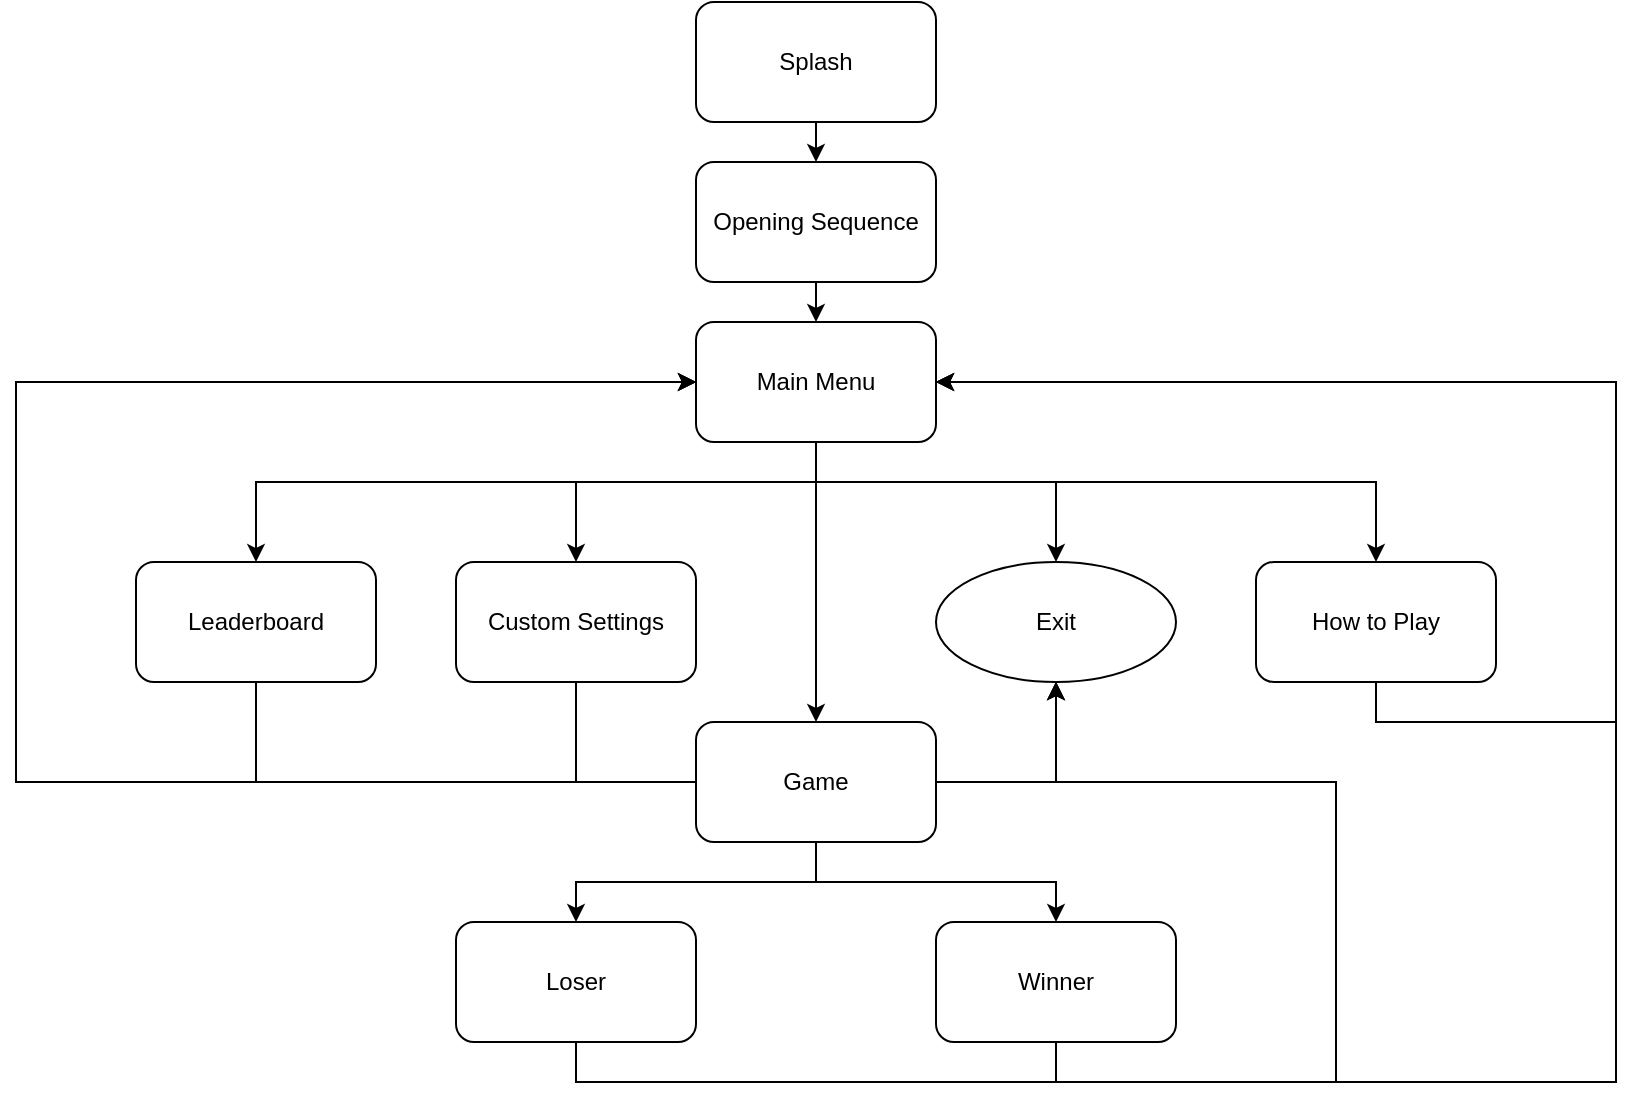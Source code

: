 <mxfile version="20.6.2" type="device" pages="7"><diagram id="9M-1yribgpg1UI9TnDwV" name="Overview"><mxGraphModel dx="1117" dy="727" grid="1" gridSize="10" guides="1" tooltips="1" connect="1" arrows="1" fold="1" page="1" pageScale="1" pageWidth="1100" pageHeight="850" math="0" shadow="0"><root><mxCell id="0"/><mxCell id="1" parent="0"/><mxCell id="3kK6C2QvlHRtT34y2qr5-9" style="edgeStyle=orthogonalEdgeStyle;rounded=0;orthogonalLoop=1;jettySize=auto;html=1;exitX=0.5;exitY=1;exitDx=0;exitDy=0;entryX=0.5;entryY=0;entryDx=0;entryDy=0;" parent="1" edge="1"><mxGeometry relative="1" as="geometry"><mxPoint x="540" y="140" as="sourcePoint"/><mxPoint x="540" y="160" as="targetPoint"/></mxGeometry></mxCell><mxCell id="3kK6C2QvlHRtT34y2qr5-10" style="edgeStyle=orthogonalEdgeStyle;rounded=0;orthogonalLoop=1;jettySize=auto;html=1;exitX=0.5;exitY=1;exitDx=0;exitDy=0;entryX=0.5;entryY=0;entryDx=0;entryDy=0;" parent="1" target="3kK6C2QvlHRtT34y2qr5-3" edge="1"><mxGeometry relative="1" as="geometry"><mxPoint x="540" y="220" as="sourcePoint"/></mxGeometry></mxCell><mxCell id="3kK6C2QvlHRtT34y2qr5-11" style="edgeStyle=orthogonalEdgeStyle;rounded=0;orthogonalLoop=1;jettySize=auto;html=1;exitX=0.5;exitY=1;exitDx=0;exitDy=0;entryX=0.5;entryY=0;entryDx=0;entryDy=0;" parent="1" source="3kK6C2QvlHRtT34y2qr5-3" target="3kK6C2QvlHRtT34y2qr5-4" edge="1"><mxGeometry relative="1" as="geometry"><Array as="points"><mxPoint x="540" y="320"/><mxPoint x="260" y="320"/></Array></mxGeometry></mxCell><mxCell id="3kK6C2QvlHRtT34y2qr5-13" style="edgeStyle=orthogonalEdgeStyle;rounded=0;orthogonalLoop=1;jettySize=auto;html=1;exitX=0.5;exitY=1;exitDx=0;exitDy=0;entryX=0.5;entryY=0;entryDx=0;entryDy=0;" parent="1" source="3kK6C2QvlHRtT34y2qr5-3" edge="1"><mxGeometry relative="1" as="geometry"><mxPoint x="540" y="440" as="targetPoint"/></mxGeometry></mxCell><mxCell id="3kK6C2QvlHRtT34y2qr5-16" style="edgeStyle=orthogonalEdgeStyle;rounded=0;orthogonalLoop=1;jettySize=auto;html=1;exitX=0.5;exitY=1;exitDx=0;exitDy=0;entryX=0.5;entryY=0;entryDx=0;entryDy=0;" parent="1" source="3kK6C2QvlHRtT34y2qr5-3" target="3kK6C2QvlHRtT34y2qr5-5" edge="1"><mxGeometry relative="1" as="geometry"><Array as="points"><mxPoint x="540" y="320"/><mxPoint x="420" y="320"/></Array></mxGeometry></mxCell><mxCell id="3kK6C2QvlHRtT34y2qr5-18" style="edgeStyle=orthogonalEdgeStyle;rounded=0;orthogonalLoop=1;jettySize=auto;html=1;exitX=0.5;exitY=1;exitDx=0;exitDy=0;entryX=0.5;entryY=0;entryDx=0;entryDy=0;" parent="1" source="3kK6C2QvlHRtT34y2qr5-3" target="3kK6C2QvlHRtT34y2qr5-6" edge="1"><mxGeometry relative="1" as="geometry"><Array as="points"><mxPoint x="540" y="320"/><mxPoint x="820" y="320"/></Array></mxGeometry></mxCell><mxCell id="3kK6C2QvlHRtT34y2qr5-28" style="edgeStyle=orthogonalEdgeStyle;rounded=0;orthogonalLoop=1;jettySize=auto;html=1;exitX=0.5;exitY=1;exitDx=0;exitDy=0;entryX=0.5;entryY=0;entryDx=0;entryDy=0;entryPerimeter=0;" parent="1" source="3kK6C2QvlHRtT34y2qr5-3" target="3kK6C2QvlHRtT34y2qr5-27" edge="1"><mxGeometry relative="1" as="geometry"><Array as="points"><mxPoint x="540" y="320"/><mxPoint x="660" y="320"/></Array></mxGeometry></mxCell><mxCell id="3kK6C2QvlHRtT34y2qr5-3" value="Main Menu" style="rounded=1;whiteSpace=wrap;html=1;" parent="1" vertex="1"><mxGeometry x="480" y="240" width="120" height="60" as="geometry"/></mxCell><mxCell id="3kK6C2QvlHRtT34y2qr5-20" style="edgeStyle=orthogonalEdgeStyle;rounded=0;orthogonalLoop=1;jettySize=auto;html=1;exitX=0.5;exitY=1;exitDx=0;exitDy=0;entryX=0;entryY=0.5;entryDx=0;entryDy=0;" parent="1" source="3kK6C2QvlHRtT34y2qr5-4" target="3kK6C2QvlHRtT34y2qr5-3" edge="1"><mxGeometry relative="1" as="geometry"><Array as="points"><mxPoint x="260" y="470"/><mxPoint x="140" y="470"/><mxPoint x="140" y="270"/></Array></mxGeometry></mxCell><mxCell id="3kK6C2QvlHRtT34y2qr5-4" value="Leaderboard" style="rounded=1;whiteSpace=wrap;html=1;" parent="1" vertex="1"><mxGeometry x="200" y="360" width="120" height="60" as="geometry"/></mxCell><mxCell id="3kK6C2QvlHRtT34y2qr5-21" style="edgeStyle=orthogonalEdgeStyle;rounded=0;orthogonalLoop=1;jettySize=auto;html=1;exitX=0.5;exitY=1;exitDx=0;exitDy=0;entryX=0;entryY=0.5;entryDx=0;entryDy=0;" parent="1" source="3kK6C2QvlHRtT34y2qr5-5" target="3kK6C2QvlHRtT34y2qr5-3" edge="1"><mxGeometry relative="1" as="geometry"><Array as="points"><mxPoint x="420" y="470"/><mxPoint x="140" y="470"/><mxPoint x="140" y="270"/></Array></mxGeometry></mxCell><mxCell id="3kK6C2QvlHRtT34y2qr5-5" value="Custom Settings" style="rounded=1;whiteSpace=wrap;html=1;" parent="1" vertex="1"><mxGeometry x="360" y="360" width="120" height="60" as="geometry"/></mxCell><mxCell id="3kK6C2QvlHRtT34y2qr5-22" style="edgeStyle=orthogonalEdgeStyle;rounded=0;orthogonalLoop=1;jettySize=auto;html=1;exitX=0.5;exitY=1;exitDx=0;exitDy=0;entryX=1;entryY=0.5;entryDx=0;entryDy=0;" parent="1" source="3kK6C2QvlHRtT34y2qr5-6" target="3kK6C2QvlHRtT34y2qr5-3" edge="1"><mxGeometry relative="1" as="geometry"><Array as="points"><mxPoint x="820" y="440"/><mxPoint x="940" y="440"/><mxPoint x="940" y="270"/></Array></mxGeometry></mxCell><mxCell id="3kK6C2QvlHRtT34y2qr5-6" value="How to Play" style="rounded=1;whiteSpace=wrap;html=1;" parent="1" vertex="1"><mxGeometry x="760" y="360" width="120" height="60" as="geometry"/></mxCell><mxCell id="uTHVOSHtwuuxWyDFCuJE-6" style="edgeStyle=orthogonalEdgeStyle;rounded=0;orthogonalLoop=1;jettySize=auto;html=1;exitX=0.5;exitY=1;exitDx=0;exitDy=0;" parent="1" source="3kK6C2QvlHRtT34y2qr5-8" edge="1"><mxGeometry relative="1" as="geometry"><mxPoint x="660" y="420" as="targetPoint"/><Array as="points"><mxPoint x="660" y="620"/><mxPoint x="800" y="620"/><mxPoint x="800" y="470"/><mxPoint x="660" y="470"/></Array></mxGeometry></mxCell><mxCell id="uTHVOSHtwuuxWyDFCuJE-7" style="edgeStyle=orthogonalEdgeStyle;rounded=0;orthogonalLoop=1;jettySize=auto;html=1;exitX=0.5;exitY=1;exitDx=0;exitDy=0;entryX=1;entryY=0.5;entryDx=0;entryDy=0;" parent="1" source="3kK6C2QvlHRtT34y2qr5-8" target="3kK6C2QvlHRtT34y2qr5-3" edge="1"><mxGeometry relative="1" as="geometry"><Array as="points"><mxPoint x="660" y="620"/><mxPoint x="940" y="620"/><mxPoint x="940" y="270"/></Array></mxGeometry></mxCell><mxCell id="3kK6C2QvlHRtT34y2qr5-8" value="Winner" style="rounded=1;whiteSpace=wrap;html=1;" parent="1" vertex="1"><mxGeometry x="600" y="540" width="120" height="60" as="geometry"/></mxCell><mxCell id="3kK6C2QvlHRtT34y2qr5-29" style="edgeStyle=orthogonalEdgeStyle;rounded=0;orthogonalLoop=1;jettySize=auto;html=1;exitX=1;exitY=0.5;exitDx=0;exitDy=0;entryX=0.5;entryY=1;entryDx=0;entryDy=0;entryPerimeter=0;" parent="1" target="3kK6C2QvlHRtT34y2qr5-27" edge="1"><mxGeometry relative="1" as="geometry"><mxPoint x="600" y="470" as="sourcePoint"/><Array as="points"><mxPoint x="660" y="470"/></Array></mxGeometry></mxCell><mxCell id="3kK6C2QvlHRtT34y2qr5-30" style="edgeStyle=orthogonalEdgeStyle;rounded=0;orthogonalLoop=1;jettySize=auto;html=1;exitX=0;exitY=0.5;exitDx=0;exitDy=0;entryX=0;entryY=0.5;entryDx=0;entryDy=0;" parent="1" target="3kK6C2QvlHRtT34y2qr5-3" edge="1"><mxGeometry relative="1" as="geometry"><Array as="points"><mxPoint x="140" y="470"/><mxPoint x="140" y="270"/></Array><mxPoint x="480" y="470" as="sourcePoint"/></mxGeometry></mxCell><mxCell id="uTHVOSHtwuuxWyDFCuJE-2" style="edgeStyle=orthogonalEdgeStyle;rounded=0;orthogonalLoop=1;jettySize=auto;html=1;exitX=0.5;exitY=1;exitDx=0;exitDy=0;entryX=0.5;entryY=0;entryDx=0;entryDy=0;" parent="1" target="uTHVOSHtwuuxWyDFCuJE-1" edge="1"><mxGeometry relative="1" as="geometry"><mxPoint x="540" y="500" as="sourcePoint"/><Array as="points"><mxPoint x="540" y="520"/><mxPoint x="420" y="520"/></Array></mxGeometry></mxCell><mxCell id="uTHVOSHtwuuxWyDFCuJE-3" style="edgeStyle=orthogonalEdgeStyle;rounded=0;orthogonalLoop=1;jettySize=auto;html=1;exitX=0.5;exitY=1;exitDx=0;exitDy=0;entryX=0.5;entryY=0;entryDx=0;entryDy=0;" parent="1" target="3kK6C2QvlHRtT34y2qr5-8" edge="1"><mxGeometry relative="1" as="geometry"><mxPoint x="540" y="500" as="sourcePoint"/><Array as="points"><mxPoint x="540" y="520"/><mxPoint x="660" y="520"/></Array></mxGeometry></mxCell><mxCell id="3kK6C2QvlHRtT34y2qr5-27" value="Exit" style="strokeWidth=1;html=1;shape=mxgraph.flowchart.start_1;whiteSpace=wrap;" parent="1" vertex="1"><mxGeometry x="600" y="360" width="120" height="60" as="geometry"/></mxCell><mxCell id="3kK6C2QvlHRtT34y2qr5-32" value="Splash" style="rounded=1;whiteSpace=wrap;html=1;" parent="1" vertex="1"><mxGeometry x="480" y="80" width="120" height="60" as="geometry"/></mxCell><mxCell id="uTHVOSHtwuuxWyDFCuJE-4" style="edgeStyle=orthogonalEdgeStyle;rounded=0;orthogonalLoop=1;jettySize=auto;html=1;exitX=0.5;exitY=1;exitDx=0;exitDy=0;entryX=1;entryY=0.5;entryDx=0;entryDy=0;" parent="1" source="uTHVOSHtwuuxWyDFCuJE-1" target="3kK6C2QvlHRtT34y2qr5-3" edge="1"><mxGeometry relative="1" as="geometry"><Array as="points"><mxPoint x="420" y="620"/><mxPoint x="940" y="620"/><mxPoint x="940" y="270"/></Array></mxGeometry></mxCell><mxCell id="uTHVOSHtwuuxWyDFCuJE-8" style="edgeStyle=orthogonalEdgeStyle;rounded=0;orthogonalLoop=1;jettySize=auto;html=1;exitX=0.5;exitY=1;exitDx=0;exitDy=0;entryX=0.5;entryY=1;entryDx=0;entryDy=0;entryPerimeter=0;" parent="1" source="uTHVOSHtwuuxWyDFCuJE-1" target="3kK6C2QvlHRtT34y2qr5-27" edge="1"><mxGeometry relative="1" as="geometry"><Array as="points"><mxPoint x="420" y="620"/><mxPoint x="800" y="620"/><mxPoint x="800" y="470"/><mxPoint x="660" y="470"/></Array></mxGeometry></mxCell><mxCell id="uTHVOSHtwuuxWyDFCuJE-1" value="Loser" style="rounded=1;whiteSpace=wrap;html=1;" parent="1" vertex="1"><mxGeometry x="360" y="540" width="120" height="60" as="geometry"/></mxCell><mxCell id="AgZQWR0nq5TSDECEU91E-1" value="Opening Sequence" style="rounded=1;whiteSpace=wrap;html=1;" parent="1" vertex="1"><mxGeometry x="480" y="160" width="120" height="60" as="geometry"/></mxCell><mxCell id="AgZQWR0nq5TSDECEU91E-4" value="Game" style="rounded=1;whiteSpace=wrap;html=1;" parent="1" vertex="1"><mxGeometry x="480" y="440" width="120" height="60" as="geometry"/></mxCell></root></mxGraphModel></diagram><diagram id="XmBFzKjHJdo46ovOGa4a" name="Game Settings"><mxGraphModel dx="1117" dy="727" grid="1" gridSize="10" guides="1" tooltips="1" connect="1" arrows="1" fold="1" page="1" pageScale="1" pageWidth="1100" pageHeight="850" math="0" shadow="0"><root><mxCell id="0"/><mxCell id="1" parent="0"/><mxCell id="cXOIFKCV1Ja4lCSiVbjI-1" value="Game Settings" style="rounded=1;whiteSpace=wrap;html=1;" parent="1" vertex="1"><mxGeometry x="480" y="40" width="120" height="60" as="geometry"/></mxCell></root></mxGraphModel></diagram><diagram id="QP7OEHcEjiW74HhW69Ib" name="Scene Controller"><mxGraphModel dx="1117" dy="727" grid="1" gridSize="10" guides="1" tooltips="1" connect="1" arrows="1" fold="1" page="1" pageScale="1" pageWidth="1100" pageHeight="850" math="0" shadow="0"><root><mxCell id="0"/><mxCell id="1" parent="0"/><mxCell id="aPJ0rh41TqLrNkAhCI6z-1" value="Scene Controller" style="rounded=1;whiteSpace=wrap;html=1;" parent="1" vertex="1"><mxGeometry x="480" y="40" width="120" height="60" as="geometry"/></mxCell></root></mxGraphModel></diagram><diagram id="bLdJeFhKEnIH3Mh0XtqH" name="Screen Fader"><mxGraphModel dx="1117" dy="727" grid="1" gridSize="10" guides="1" tooltips="1" connect="1" arrows="1" fold="1" page="1" pageScale="1" pageWidth="1100" pageHeight="850" math="0" shadow="0"><root><mxCell id="0"/><mxCell id="1" parent="0"/><mxCell id="ndUfFRjLFTV0XmOQApB_-1" value="Screen Fader" style="rounded=1;whiteSpace=wrap;html=1;" parent="1" vertex="1"><mxGeometry x="480" y="40" width="120" height="60" as="geometry"/></mxCell></root></mxGraphModel></diagram><diagram id="EqEp3qyjiGsvAEYy5WDV" name="Panel Controller"><mxGraphModel dx="1117" dy="727" grid="1" gridSize="10" guides="1" tooltips="1" connect="1" arrows="1" fold="1" page="1" pageScale="1" pageWidth="1100" pageHeight="850" math="0" shadow="0"><root><mxCell id="0"/><mxCell id="1" parent="0"/><mxCell id="a2GQfIkX8ZsRgqyGgAKX-1" value="Panel Controller" style="rounded=1;whiteSpace=wrap;html=1;" parent="1" vertex="1"><mxGeometry x="480" y="40" width="120" height="60" as="geometry"/></mxCell></root></mxGraphModel></diagram><diagram id="aj6iOEUnnMox009OjHIG" name="Mathnado Controller"><mxGraphModel dx="1117" dy="727" grid="1" gridSize="10" guides="1" tooltips="1" connect="1" arrows="1" fold="1" page="1" pageScale="1" pageWidth="1100" pageHeight="850" math="0" shadow="0"><root><mxCell id="0"/><mxCell id="1" parent="0"/><mxCell id="O_sMD1bVCBwx1oYrO86N-1" value="Mathnado Controller" style="rounded=1;whiteSpace=wrap;html=1;" parent="1" vertex="1"><mxGeometry x="480" y="40" width="120" height="60" as="geometry"/></mxCell></root></mxGraphModel></diagram><diagram id="s7MLby-WEEH14kTtQZvz" name="Game Controller"><mxGraphModel dx="1117" dy="727" grid="1" gridSize="10" guides="1" tooltips="1" connect="1" arrows="1" fold="1" page="1" pageScale="1" pageWidth="1100" pageHeight="850" math="0" shadow="0"><root><mxCell id="0"/><mxCell id="1" parent="0"/><mxCell id="5GplAiKg-0TLUgx85WpF-1" value="Game Controller" style="rounded=1;whiteSpace=wrap;html=1;" parent="1" vertex="1"><mxGeometry x="480" y="40" width="120" height="60" as="geometry"/></mxCell></root></mxGraphModel></diagram></mxfile>